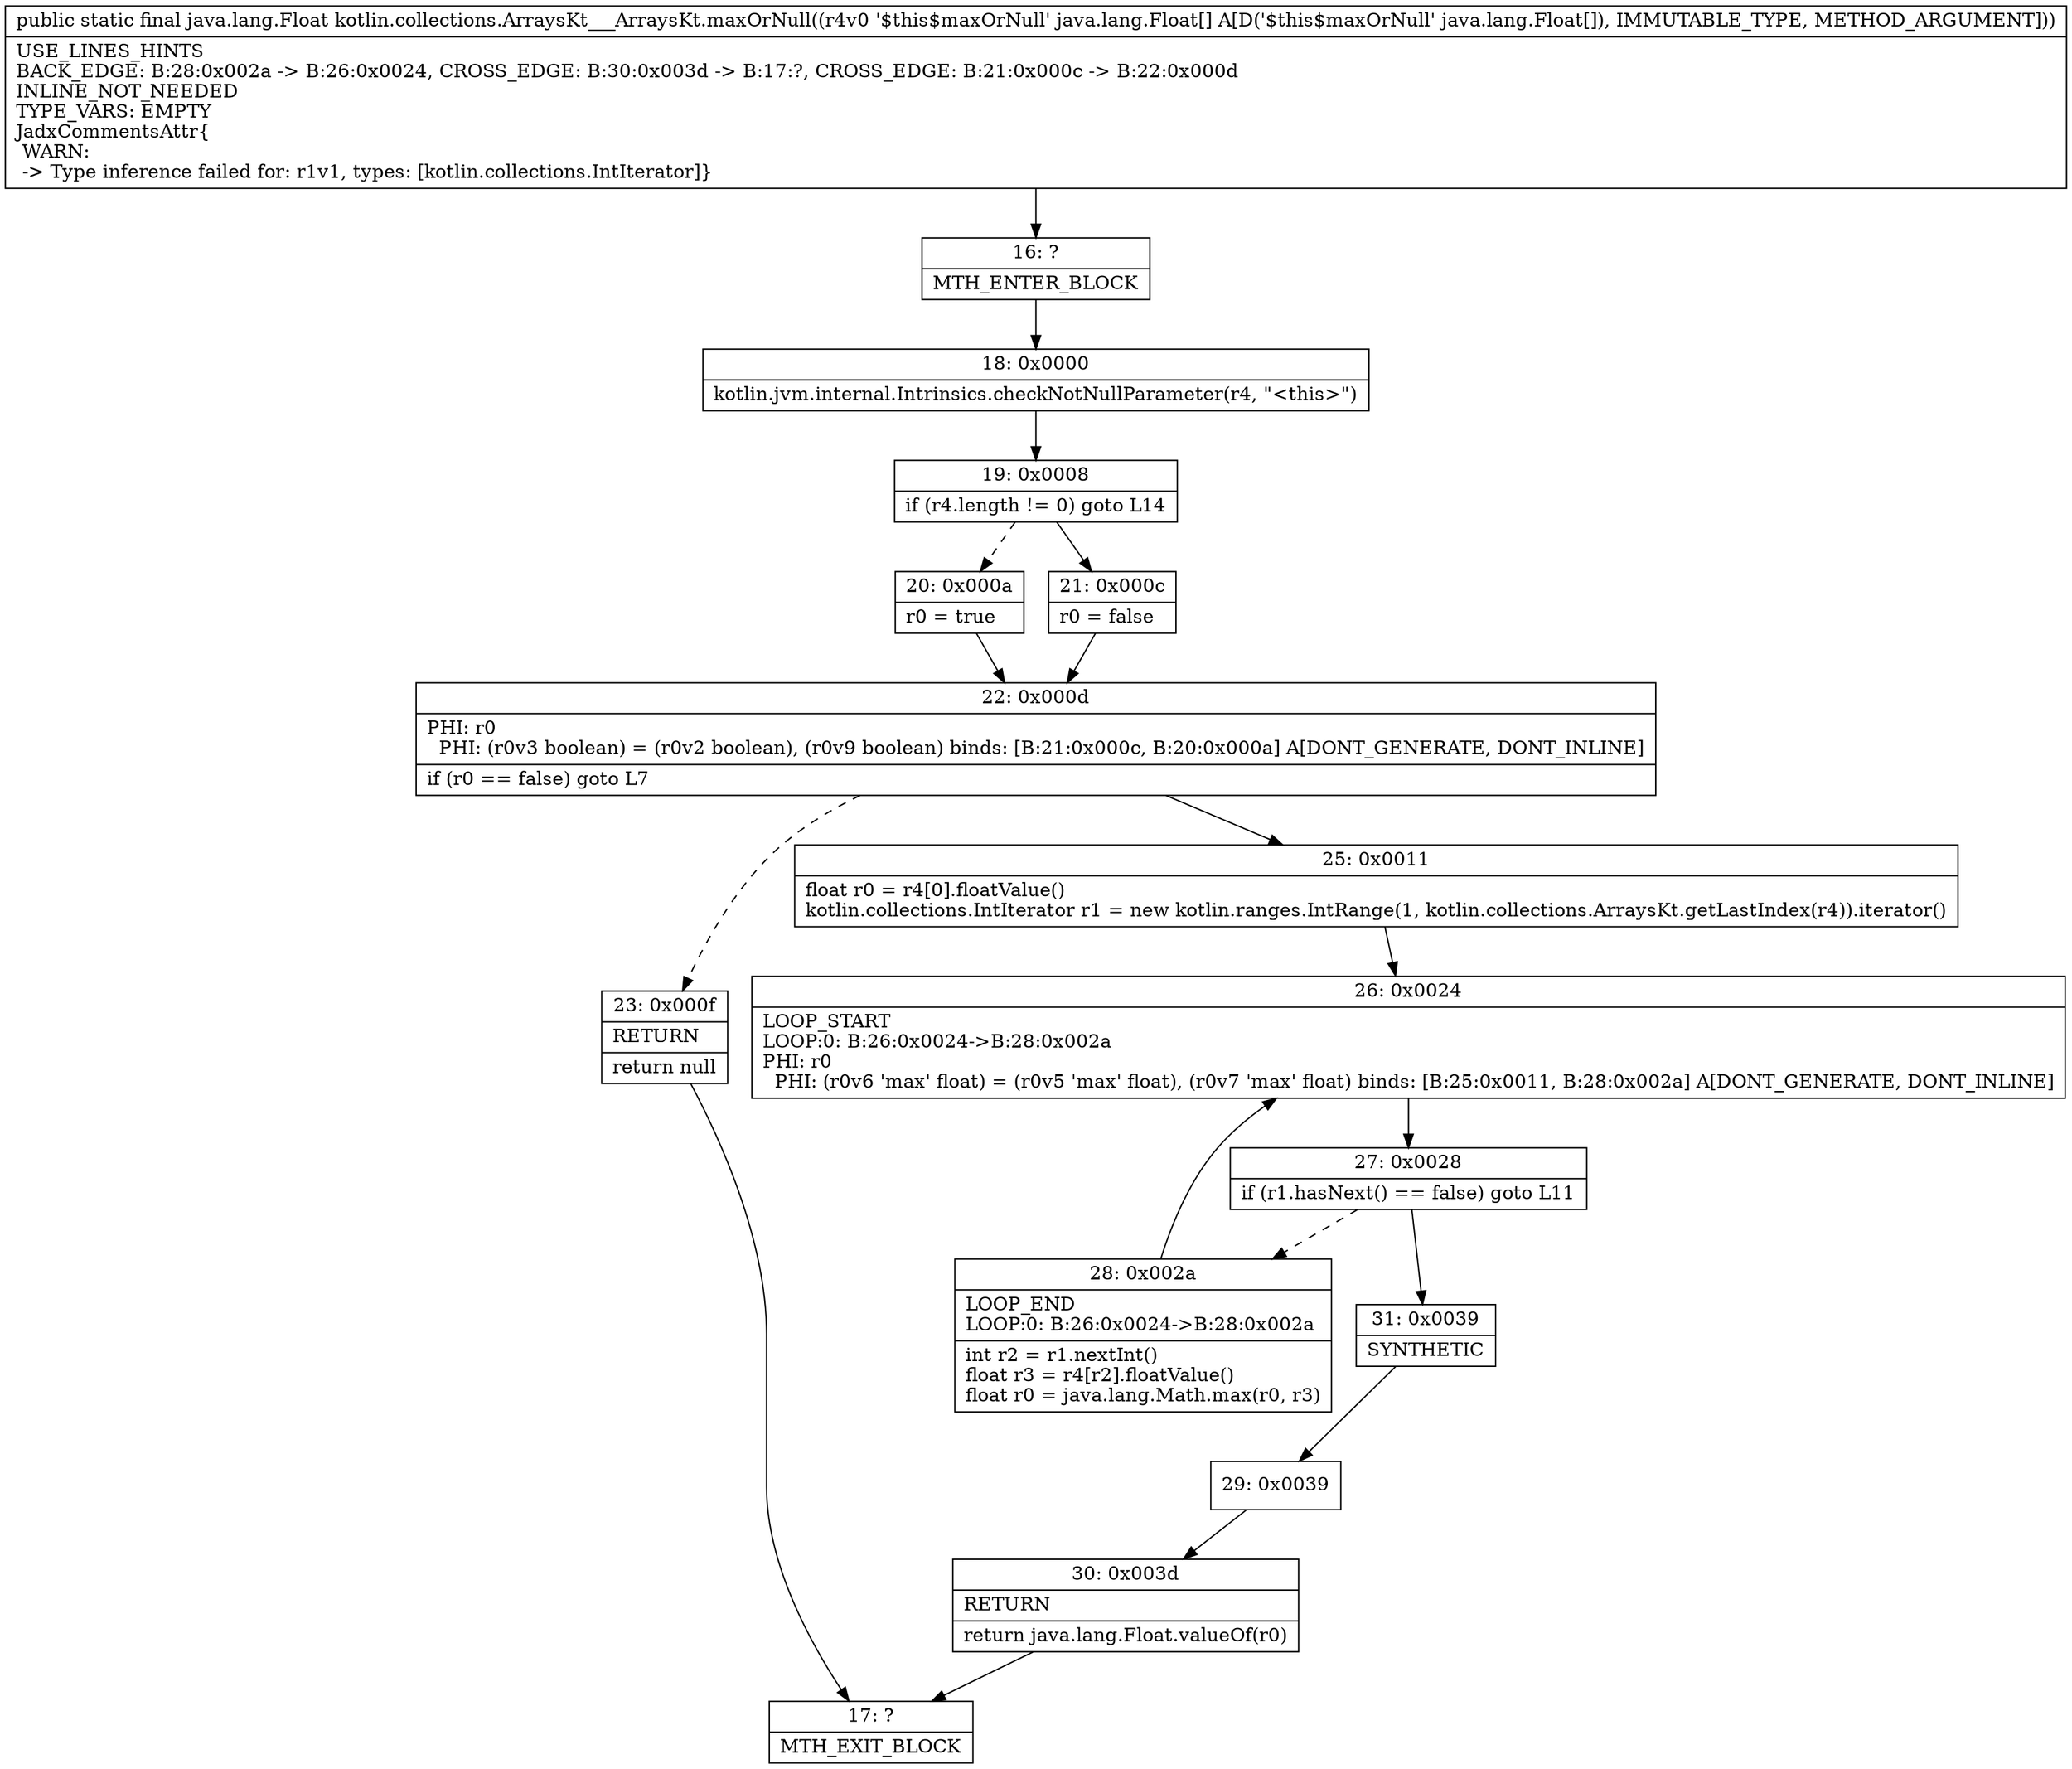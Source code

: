 digraph "CFG forkotlin.collections.ArraysKt___ArraysKt.maxOrNull([Ljava\/lang\/Float;)Ljava\/lang\/Float;" {
Node_16 [shape=record,label="{16\:\ ?|MTH_ENTER_BLOCK\l}"];
Node_18 [shape=record,label="{18\:\ 0x0000|kotlin.jvm.internal.Intrinsics.checkNotNullParameter(r4, \"\<this\>\")\l}"];
Node_19 [shape=record,label="{19\:\ 0x0008|if (r4.length != 0) goto L14\l}"];
Node_20 [shape=record,label="{20\:\ 0x000a|r0 = true\l}"];
Node_22 [shape=record,label="{22\:\ 0x000d|PHI: r0 \l  PHI: (r0v3 boolean) = (r0v2 boolean), (r0v9 boolean) binds: [B:21:0x000c, B:20:0x000a] A[DONT_GENERATE, DONT_INLINE]\l|if (r0 == false) goto L7\l}"];
Node_23 [shape=record,label="{23\:\ 0x000f|RETURN\l|return null\l}"];
Node_17 [shape=record,label="{17\:\ ?|MTH_EXIT_BLOCK\l}"];
Node_25 [shape=record,label="{25\:\ 0x0011|float r0 = r4[0].floatValue()\lkotlin.collections.IntIterator r1 = new kotlin.ranges.IntRange(1, kotlin.collections.ArraysKt.getLastIndex(r4)).iterator()\l}"];
Node_26 [shape=record,label="{26\:\ 0x0024|LOOP_START\lLOOP:0: B:26:0x0024\-\>B:28:0x002a\lPHI: r0 \l  PHI: (r0v6 'max' float) = (r0v5 'max' float), (r0v7 'max' float) binds: [B:25:0x0011, B:28:0x002a] A[DONT_GENERATE, DONT_INLINE]\l}"];
Node_27 [shape=record,label="{27\:\ 0x0028|if (r1.hasNext() == false) goto L11\l}"];
Node_28 [shape=record,label="{28\:\ 0x002a|LOOP_END\lLOOP:0: B:26:0x0024\-\>B:28:0x002a\l|int r2 = r1.nextInt()\lfloat r3 = r4[r2].floatValue()\lfloat r0 = java.lang.Math.max(r0, r3)\l}"];
Node_31 [shape=record,label="{31\:\ 0x0039|SYNTHETIC\l}"];
Node_29 [shape=record,label="{29\:\ 0x0039}"];
Node_30 [shape=record,label="{30\:\ 0x003d|RETURN\l|return java.lang.Float.valueOf(r0)\l}"];
Node_21 [shape=record,label="{21\:\ 0x000c|r0 = false\l}"];
MethodNode[shape=record,label="{public static final java.lang.Float kotlin.collections.ArraysKt___ArraysKt.maxOrNull((r4v0 '$this$maxOrNull' java.lang.Float[] A[D('$this$maxOrNull' java.lang.Float[]), IMMUTABLE_TYPE, METHOD_ARGUMENT]))  | USE_LINES_HINTS\lBACK_EDGE: B:28:0x002a \-\> B:26:0x0024, CROSS_EDGE: B:30:0x003d \-\> B:17:?, CROSS_EDGE: B:21:0x000c \-\> B:22:0x000d\lINLINE_NOT_NEEDED\lTYPE_VARS: EMPTY\lJadxCommentsAttr\{\l WARN: \l \-\> Type inference failed for: r1v1, types: [kotlin.collections.IntIterator]\}\l}"];
MethodNode -> Node_16;Node_16 -> Node_18;
Node_18 -> Node_19;
Node_19 -> Node_20[style=dashed];
Node_19 -> Node_21;
Node_20 -> Node_22;
Node_22 -> Node_23[style=dashed];
Node_22 -> Node_25;
Node_23 -> Node_17;
Node_25 -> Node_26;
Node_26 -> Node_27;
Node_27 -> Node_28[style=dashed];
Node_27 -> Node_31;
Node_28 -> Node_26;
Node_31 -> Node_29;
Node_29 -> Node_30;
Node_30 -> Node_17;
Node_21 -> Node_22;
}

